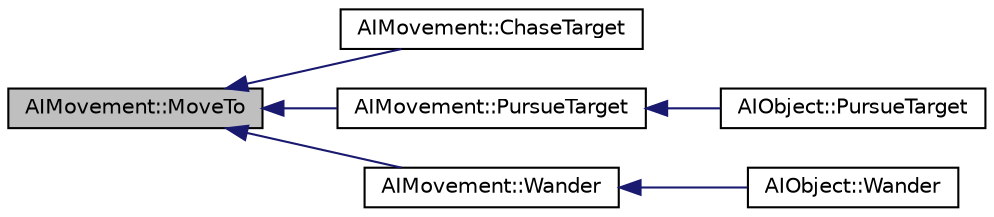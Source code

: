 digraph "AIMovement::MoveTo"
{
  edge [fontname="Helvetica",fontsize="10",labelfontname="Helvetica",labelfontsize="10"];
  node [fontname="Helvetica",fontsize="10",shape=record];
  rankdir="LR";
  Node1 [label="AIMovement::MoveTo",height=0.2,width=0.4,color="black", fillcolor="grey75", style="filled" fontcolor="black"];
  Node1 -> Node2 [dir="back",color="midnightblue",fontsize="10",style="solid",fontname="Helvetica"];
  Node2 [label="AIMovement::ChaseTarget",height=0.2,width=0.4,color="black", fillcolor="white", style="filled",URL="$class_a_i_movement.html#ab81831083fa4c26e1b9d7292cec27501",tooltip="Chases the target. "];
  Node1 -> Node3 [dir="back",color="midnightblue",fontsize="10",style="solid",fontname="Helvetica"];
  Node3 [label="AIMovement::PursueTarget",height=0.2,width=0.4,color="black", fillcolor="white", style="filled",URL="$class_a_i_movement.html#a76d2f32d71d5d10cba440b26d90fe190",tooltip="Pursues the target by using the targets velocity to predict where the target will be..."];
  Node3 -> Node4 [dir="back",color="midnightblue",fontsize="10",style="solid",fontname="Helvetica"];
  Node4 [label="AIObject::PursueTarget",height=0.2,width=0.4,color="black", fillcolor="white", style="filled",URL="$class_a_i_object.html#a2bb42bf775a1cab13c0c83662f0ede3f",tooltip="Pursues the target. "];
  Node1 -> Node5 [dir="back",color="midnightblue",fontsize="10",style="solid",fontname="Helvetica"];
  Node5 [label="AIMovement::Wander",height=0.2,width=0.4,color="black", fillcolor="white", style="filled",URL="$class_a_i_movement.html#a098fb9b86d9ccbb117b39d8b3796f625",tooltip="Moves the AI object making them appear to be wandering around randomly. "];
  Node5 -> Node6 [dir="back",color="midnightblue",fontsize="10",style="solid",fontname="Helvetica"];
  Node6 [label="AIObject::Wander",height=0.2,width=0.4,color="black", fillcolor="white", style="filled",URL="$class_a_i_object.html#aaf17a67b5ce98c0aadc71cbd13604d2f",tooltip="Wanders around randomly. "];
}
